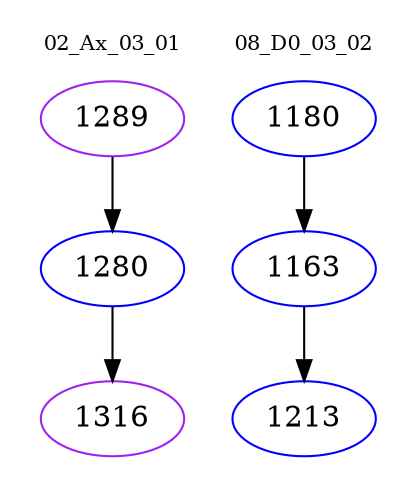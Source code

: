 digraph{
subgraph cluster_0 {
color = white
label = "02_Ax_03_01";
fontsize=10;
T0_1289 [label="1289", color="purple"]
T0_1289 -> T0_1280 [color="black"]
T0_1280 [label="1280", color="blue"]
T0_1280 -> T0_1316 [color="black"]
T0_1316 [label="1316", color="purple"]
}
subgraph cluster_1 {
color = white
label = "08_D0_03_02";
fontsize=10;
T1_1180 [label="1180", color="blue"]
T1_1180 -> T1_1163 [color="black"]
T1_1163 [label="1163", color="blue"]
T1_1163 -> T1_1213 [color="black"]
T1_1213 [label="1213", color="blue"]
}
}

